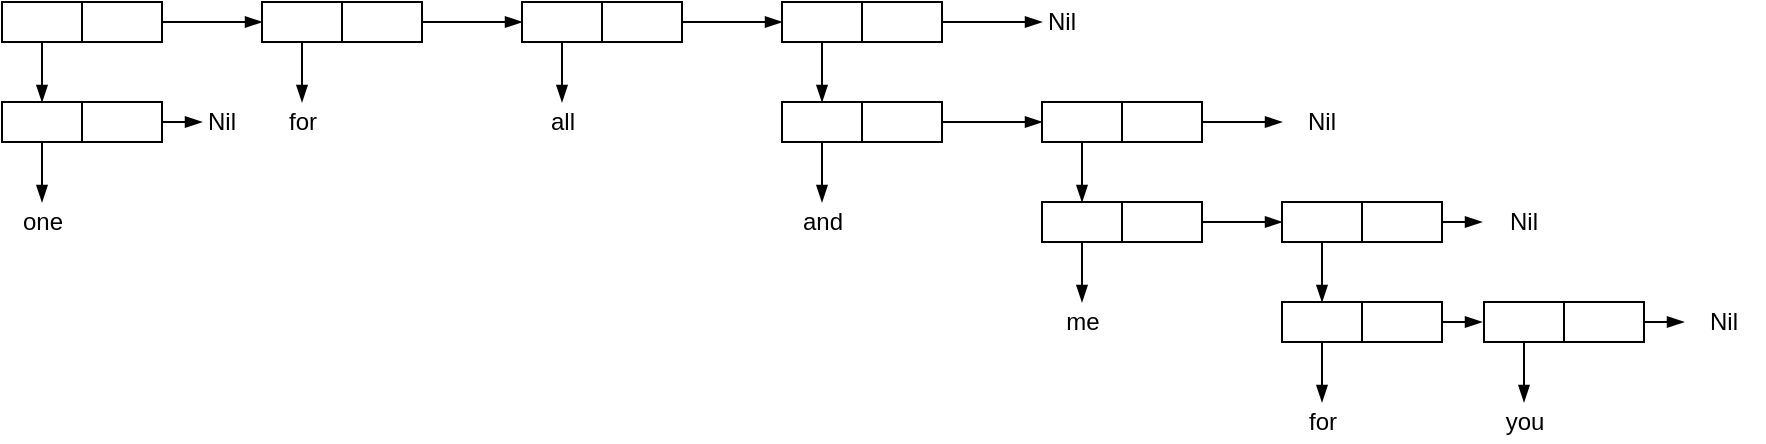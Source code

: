 <mxfile version="13.9.9" type="device"><diagram id="vVgejSHb8aWdrkX5DOxT" name="Страница 1"><mxGraphModel dx="1120" dy="758" grid="1" gridSize="10" guides="1" tooltips="1" connect="1" arrows="1" fold="1" page="1" pageScale="1" pageWidth="827" pageHeight="1169" math="0" shadow="0"><root><mxCell id="0"/><mxCell id="1" parent="0"/><mxCell id="uf1pgD1vwOxa0Cg9hHPr-1" value="" style="rounded=0;whiteSpace=wrap;html=1;" parent="1" vertex="1"><mxGeometry x="400" y="340" width="40" height="20" as="geometry"/></mxCell><mxCell id="uf1pgD1vwOxa0Cg9hHPr-2" value="" style="rounded=0;whiteSpace=wrap;html=1;" parent="1" vertex="1"><mxGeometry x="440" y="340" width="40" height="20" as="geometry"/></mxCell><mxCell id="uf1pgD1vwOxa0Cg9hHPr-3" value="" style="endArrow=blockThin;html=1;exitX=0.5;exitY=1;exitDx=0;exitDy=0;endFill=1;" parent="1" source="uf1pgD1vwOxa0Cg9hHPr-1" edge="1"><mxGeometry width="50" height="50" relative="1" as="geometry"><mxPoint x="450" y="410" as="sourcePoint"/><mxPoint x="420" y="390" as="targetPoint"/></mxGeometry></mxCell><mxCell id="uf1pgD1vwOxa0Cg9hHPr-4" value="" style="endArrow=blockThin;html=1;exitX=1;exitY=0.5;exitDx=0;exitDy=0;endFill=1;" parent="1" source="uf1pgD1vwOxa0Cg9hHPr-2" edge="1"><mxGeometry width="50" height="50" relative="1" as="geometry"><mxPoint x="430" y="370" as="sourcePoint"/><mxPoint x="530" y="350" as="targetPoint"/></mxGeometry></mxCell><mxCell id="uf1pgD1vwOxa0Cg9hHPr-5" value="Nil" style="text;html=1;strokeColor=none;fillColor=none;align=center;verticalAlign=middle;whiteSpace=wrap;rounded=0;" parent="1" vertex="1"><mxGeometry x="910" y="340" width="40" height="20" as="geometry"/></mxCell><mxCell id="uf1pgD1vwOxa0Cg9hHPr-6" value="one" style="text;html=1;align=center;verticalAlign=middle;resizable=0;points=[];autosize=1;" parent="1" vertex="1"><mxGeometry x="400" y="440" width="40" height="20" as="geometry"/></mxCell><mxCell id="uf1pgD1vwOxa0Cg9hHPr-7" value="" style="rounded=0;whiteSpace=wrap;html=1;" parent="1" vertex="1"><mxGeometry x="530" y="340" width="40" height="20" as="geometry"/></mxCell><mxCell id="uf1pgD1vwOxa0Cg9hHPr-8" value="" style="rounded=0;whiteSpace=wrap;html=1;" parent="1" vertex="1"><mxGeometry x="570" y="340" width="40" height="20" as="geometry"/></mxCell><mxCell id="uf1pgD1vwOxa0Cg9hHPr-9" value="" style="endArrow=blockThin;html=1;exitX=0.5;exitY=1;exitDx=0;exitDy=0;endFill=1;" parent="1" source="uf1pgD1vwOxa0Cg9hHPr-7" edge="1"><mxGeometry width="50" height="50" relative="1" as="geometry"><mxPoint x="580" y="410" as="sourcePoint"/><mxPoint x="550" y="390" as="targetPoint"/></mxGeometry></mxCell><mxCell id="uf1pgD1vwOxa0Cg9hHPr-10" value="" style="endArrow=blockThin;html=1;exitX=1;exitY=0.5;exitDx=0;exitDy=0;endFill=1;" parent="1" source="uf1pgD1vwOxa0Cg9hHPr-8" edge="1"><mxGeometry width="50" height="50" relative="1" as="geometry"><mxPoint x="560" y="370" as="sourcePoint"/><mxPoint x="660" y="350" as="targetPoint"/></mxGeometry></mxCell><mxCell id="uf1pgD1vwOxa0Cg9hHPr-11" value="for" style="text;html=1;align=center;verticalAlign=middle;resizable=0;points=[];autosize=1;" parent="1" vertex="1"><mxGeometry x="535" y="390" width="30" height="20" as="geometry"/></mxCell><mxCell id="uf1pgD1vwOxa0Cg9hHPr-12" value="" style="rounded=0;whiteSpace=wrap;html=1;" parent="1" vertex="1"><mxGeometry x="790" y="340" width="40" height="20" as="geometry"/></mxCell><mxCell id="uf1pgD1vwOxa0Cg9hHPr-13" value="" style="rounded=0;whiteSpace=wrap;html=1;" parent="1" vertex="1"><mxGeometry x="830" y="340" width="40" height="20" as="geometry"/></mxCell><mxCell id="uf1pgD1vwOxa0Cg9hHPr-14" value="" style="endArrow=blockThin;html=1;exitX=0.5;exitY=1;exitDx=0;exitDy=0;endFill=1;" parent="1" source="uf1pgD1vwOxa0Cg9hHPr-12" edge="1"><mxGeometry width="50" height="50" relative="1" as="geometry"><mxPoint x="840" y="410" as="sourcePoint"/><mxPoint x="810" y="390" as="targetPoint"/></mxGeometry></mxCell><mxCell id="uf1pgD1vwOxa0Cg9hHPr-15" value="" style="endArrow=blockThin;html=1;exitX=1;exitY=0.5;exitDx=0;exitDy=0;endFill=1;" parent="1" source="uf1pgD1vwOxa0Cg9hHPr-13" edge="1"><mxGeometry width="50" height="50" relative="1" as="geometry"><mxPoint x="820" y="370" as="sourcePoint"/><mxPoint x="920" y="350" as="targetPoint"/></mxGeometry></mxCell><mxCell id="uf1pgD1vwOxa0Cg9hHPr-16" value="and" style="text;html=1;align=center;verticalAlign=middle;resizable=0;points=[];autosize=1;" parent="1" vertex="1"><mxGeometry x="790" y="440" width="40" height="20" as="geometry"/></mxCell><mxCell id="uf1pgD1vwOxa0Cg9hHPr-17" value="" style="rounded=0;whiteSpace=wrap;html=1;" parent="1" vertex="1"><mxGeometry x="400" y="390" width="40" height="20" as="geometry"/></mxCell><mxCell id="uf1pgD1vwOxa0Cg9hHPr-18" value="" style="rounded=0;whiteSpace=wrap;html=1;" parent="1" vertex="1"><mxGeometry x="440" y="390" width="40" height="20" as="geometry"/></mxCell><mxCell id="uf1pgD1vwOxa0Cg9hHPr-19" value="" style="endArrow=blockThin;html=1;exitX=0.5;exitY=1;exitDx=0;exitDy=0;endFill=1;" parent="1" source="uf1pgD1vwOxa0Cg9hHPr-17" edge="1"><mxGeometry width="50" height="50" relative="1" as="geometry"><mxPoint x="450" y="460" as="sourcePoint"/><mxPoint x="420" y="440" as="targetPoint"/></mxGeometry></mxCell><mxCell id="uf1pgD1vwOxa0Cg9hHPr-20" value="" style="endArrow=blockThin;html=1;exitX=1;exitY=0.5;exitDx=0;exitDy=0;endFill=1;" parent="1" source="uf1pgD1vwOxa0Cg9hHPr-18" edge="1"><mxGeometry width="50" height="50" relative="1" as="geometry"><mxPoint x="430" y="420" as="sourcePoint"/><mxPoint x="500" y="400" as="targetPoint"/></mxGeometry></mxCell><mxCell id="uf1pgD1vwOxa0Cg9hHPr-26" value="" style="rounded=0;whiteSpace=wrap;html=1;" parent="1" vertex="1"><mxGeometry x="790" y="390" width="40" height="20" as="geometry"/></mxCell><mxCell id="uf1pgD1vwOxa0Cg9hHPr-27" value="" style="rounded=0;whiteSpace=wrap;html=1;" parent="1" vertex="1"><mxGeometry x="830" y="390" width="40" height="20" as="geometry"/></mxCell><mxCell id="uf1pgD1vwOxa0Cg9hHPr-28" value="" style="endArrow=blockThin;html=1;exitX=0.5;exitY=1;exitDx=0;exitDy=0;endFill=1;" parent="1" source="uf1pgD1vwOxa0Cg9hHPr-26" edge="1"><mxGeometry width="50" height="50" relative="1" as="geometry"><mxPoint x="840" y="460" as="sourcePoint"/><mxPoint x="810" y="440" as="targetPoint"/></mxGeometry></mxCell><mxCell id="uf1pgD1vwOxa0Cg9hHPr-30" value="Nil" style="text;html=1;strokeColor=none;fillColor=none;align=center;verticalAlign=middle;whiteSpace=wrap;rounded=0;" parent="1" vertex="1"><mxGeometry x="490" y="390" width="40" height="20" as="geometry"/></mxCell><mxCell id="O0bc6r0BZ4APH0YKxP3M-1" value="" style="rounded=0;whiteSpace=wrap;html=1;" vertex="1" parent="1"><mxGeometry x="660" y="340" width="40" height="20" as="geometry"/></mxCell><mxCell id="O0bc6r0BZ4APH0YKxP3M-2" value="" style="rounded=0;whiteSpace=wrap;html=1;" vertex="1" parent="1"><mxGeometry x="700" y="340" width="40" height="20" as="geometry"/></mxCell><mxCell id="O0bc6r0BZ4APH0YKxP3M-3" value="" style="endArrow=blockThin;html=1;exitX=0.5;exitY=1;exitDx=0;exitDy=0;endFill=1;" edge="1" parent="1" source="O0bc6r0BZ4APH0YKxP3M-1"><mxGeometry width="50" height="50" relative="1" as="geometry"><mxPoint x="710" y="410" as="sourcePoint"/><mxPoint x="680" y="390" as="targetPoint"/></mxGeometry></mxCell><mxCell id="O0bc6r0BZ4APH0YKxP3M-4" value="" style="endArrow=blockThin;html=1;exitX=1;exitY=0.5;exitDx=0;exitDy=0;endFill=1;" edge="1" parent="1" source="O0bc6r0BZ4APH0YKxP3M-2"><mxGeometry width="50" height="50" relative="1" as="geometry"><mxPoint x="690" y="370" as="sourcePoint"/><mxPoint x="790" y="350" as="targetPoint"/></mxGeometry></mxCell><mxCell id="O0bc6r0BZ4APH0YKxP3M-5" value="all" style="text;html=1;align=center;verticalAlign=middle;resizable=0;points=[];autosize=1;" vertex="1" parent="1"><mxGeometry x="665" y="390" width="30" height="20" as="geometry"/></mxCell><mxCell id="O0bc6r0BZ4APH0YKxP3M-6" value="" style="rounded=0;whiteSpace=wrap;html=1;" vertex="1" parent="1"><mxGeometry x="920" y="390" width="40" height="20" as="geometry"/></mxCell><mxCell id="O0bc6r0BZ4APH0YKxP3M-7" value="" style="rounded=0;whiteSpace=wrap;html=1;" vertex="1" parent="1"><mxGeometry x="960" y="390" width="40" height="20" as="geometry"/></mxCell><mxCell id="O0bc6r0BZ4APH0YKxP3M-8" value="" style="endArrow=blockThin;html=1;exitX=0.5;exitY=1;exitDx=0;exitDy=0;endFill=1;" edge="1" parent="1" source="O0bc6r0BZ4APH0YKxP3M-6"><mxGeometry width="50" height="50" relative="1" as="geometry"><mxPoint x="970" y="460" as="sourcePoint"/><mxPoint x="940" y="440" as="targetPoint"/></mxGeometry></mxCell><mxCell id="O0bc6r0BZ4APH0YKxP3M-9" value="" style="endArrow=blockThin;html=1;exitX=1;exitY=0.5;exitDx=0;exitDy=0;endFill=1;" edge="1" parent="1" source="O0bc6r0BZ4APH0YKxP3M-7"><mxGeometry width="50" height="50" relative="1" as="geometry"><mxPoint x="950" y="420" as="sourcePoint"/><mxPoint x="1040" y="400" as="targetPoint"/></mxGeometry></mxCell><mxCell id="O0bc6r0BZ4APH0YKxP3M-10" value="me" style="text;html=1;align=center;verticalAlign=middle;resizable=0;points=[];autosize=1;" vertex="1" parent="1"><mxGeometry x="925" y="490" width="30" height="20" as="geometry"/></mxCell><mxCell id="O0bc6r0BZ4APH0YKxP3M-11" value="" style="rounded=0;whiteSpace=wrap;html=1;" vertex="1" parent="1"><mxGeometry x="920" y="440" width="40" height="20" as="geometry"/></mxCell><mxCell id="O0bc6r0BZ4APH0YKxP3M-12" value="" style="rounded=0;whiteSpace=wrap;html=1;" vertex="1" parent="1"><mxGeometry x="960" y="440" width="40" height="20" as="geometry"/></mxCell><mxCell id="O0bc6r0BZ4APH0YKxP3M-13" value="" style="endArrow=blockThin;html=1;exitX=0.5;exitY=1;exitDx=0;exitDy=0;endFill=1;" edge="1" parent="1" source="O0bc6r0BZ4APH0YKxP3M-11"><mxGeometry width="50" height="50" relative="1" as="geometry"><mxPoint x="970" y="510" as="sourcePoint"/><mxPoint x="940" y="490" as="targetPoint"/></mxGeometry></mxCell><mxCell id="O0bc6r0BZ4APH0YKxP3M-14" value="" style="endArrow=blockThin;html=1;exitX=1;exitY=0.5;exitDx=0;exitDy=0;endFill=1;entryX=0;entryY=0.5;entryDx=0;entryDy=0;" edge="1" parent="1" source="O0bc6r0BZ4APH0YKxP3M-12" target="O0bc6r0BZ4APH0YKxP3M-17"><mxGeometry width="50" height="50" relative="1" as="geometry"><mxPoint x="950" y="470" as="sourcePoint"/><mxPoint x="1020" y="450" as="targetPoint"/></mxGeometry></mxCell><mxCell id="O0bc6r0BZ4APH0YKxP3M-16" value="" style="endArrow=blockThin;html=1;exitX=1;exitY=0.5;exitDx=0;exitDy=0;endFill=1;entryX=0;entryY=0.5;entryDx=0;entryDy=0;" edge="1" parent="1" source="uf1pgD1vwOxa0Cg9hHPr-27" target="O0bc6r0BZ4APH0YKxP3M-6"><mxGeometry width="50" height="50" relative="1" as="geometry"><mxPoint x="880" y="399.5" as="sourcePoint"/><mxPoint x="900" y="400" as="targetPoint"/></mxGeometry></mxCell><mxCell id="O0bc6r0BZ4APH0YKxP3M-17" value="" style="rounded=0;whiteSpace=wrap;html=1;" vertex="1" parent="1"><mxGeometry x="1040" y="440" width="40" height="20" as="geometry"/></mxCell><mxCell id="O0bc6r0BZ4APH0YKxP3M-18" value="" style="rounded=0;whiteSpace=wrap;html=1;" vertex="1" parent="1"><mxGeometry x="1080" y="440" width="40" height="20" as="geometry"/></mxCell><mxCell id="O0bc6r0BZ4APH0YKxP3M-19" value="" style="endArrow=blockThin;html=1;exitX=0.5;exitY=1;exitDx=0;exitDy=0;endFill=1;" edge="1" parent="1" source="O0bc6r0BZ4APH0YKxP3M-17"><mxGeometry width="50" height="50" relative="1" as="geometry"><mxPoint x="1090" y="510" as="sourcePoint"/><mxPoint x="1060" y="490" as="targetPoint"/></mxGeometry></mxCell><mxCell id="O0bc6r0BZ4APH0YKxP3M-20" value="" style="endArrow=blockThin;html=1;exitX=1;exitY=0.5;exitDx=0;exitDy=0;endFill=1;" edge="1" parent="1" source="O0bc6r0BZ4APH0YKxP3M-18"><mxGeometry width="50" height="50" relative="1" as="geometry"><mxPoint x="1070" y="470" as="sourcePoint"/><mxPoint x="1140" y="450" as="targetPoint"/></mxGeometry></mxCell><mxCell id="O0bc6r0BZ4APH0YKxP3M-21" value="for" style="text;html=1;align=center;verticalAlign=middle;resizable=0;points=[];autosize=1;" vertex="1" parent="1"><mxGeometry x="1045" y="540" width="30" height="20" as="geometry"/></mxCell><mxCell id="O0bc6r0BZ4APH0YKxP3M-22" value="" style="rounded=0;whiteSpace=wrap;html=1;" vertex="1" parent="1"><mxGeometry x="1040" y="490" width="40" height="20" as="geometry"/></mxCell><mxCell id="O0bc6r0BZ4APH0YKxP3M-23" value="" style="rounded=0;whiteSpace=wrap;html=1;" vertex="1" parent="1"><mxGeometry x="1080" y="490" width="40" height="20" as="geometry"/></mxCell><mxCell id="O0bc6r0BZ4APH0YKxP3M-24" value="" style="endArrow=blockThin;html=1;exitX=0.5;exitY=1;exitDx=0;exitDy=0;endFill=1;" edge="1" parent="1" source="O0bc6r0BZ4APH0YKxP3M-22"><mxGeometry width="50" height="50" relative="1" as="geometry"><mxPoint x="1090" y="560" as="sourcePoint"/><mxPoint x="1060" y="540" as="targetPoint"/></mxGeometry></mxCell><mxCell id="O0bc6r0BZ4APH0YKxP3M-25" value="" style="endArrow=blockThin;html=1;exitX=1;exitY=0.5;exitDx=0;exitDy=0;endFill=1;" edge="1" parent="1" source="O0bc6r0BZ4APH0YKxP3M-23"><mxGeometry width="50" height="50" relative="1" as="geometry"><mxPoint x="1070" y="520" as="sourcePoint"/><mxPoint x="1140" y="500" as="targetPoint"/></mxGeometry></mxCell><mxCell id="O0bc6r0BZ4APH0YKxP3M-26" value="you" style="text;html=1;align=center;verticalAlign=middle;resizable=0;points=[];autosize=1;" vertex="1" parent="1"><mxGeometry x="1146" y="540" width="30" height="20" as="geometry"/></mxCell><mxCell id="O0bc6r0BZ4APH0YKxP3M-27" value="" style="rounded=0;whiteSpace=wrap;html=1;" vertex="1" parent="1"><mxGeometry x="1141" y="490" width="40" height="20" as="geometry"/></mxCell><mxCell id="O0bc6r0BZ4APH0YKxP3M-28" value="" style="rounded=0;whiteSpace=wrap;html=1;" vertex="1" parent="1"><mxGeometry x="1181" y="490" width="40" height="20" as="geometry"/></mxCell><mxCell id="O0bc6r0BZ4APH0YKxP3M-29" value="" style="endArrow=blockThin;html=1;exitX=0.5;exitY=1;exitDx=0;exitDy=0;endFill=1;" edge="1" parent="1" source="O0bc6r0BZ4APH0YKxP3M-27"><mxGeometry width="50" height="50" relative="1" as="geometry"><mxPoint x="1191" y="560" as="sourcePoint"/><mxPoint x="1161" y="540" as="targetPoint"/></mxGeometry></mxCell><mxCell id="O0bc6r0BZ4APH0YKxP3M-30" value="" style="endArrow=blockThin;html=1;exitX=1;exitY=0.5;exitDx=0;exitDy=0;endFill=1;" edge="1" parent="1" source="O0bc6r0BZ4APH0YKxP3M-28"><mxGeometry width="50" height="50" relative="1" as="geometry"><mxPoint x="1171" y="520" as="sourcePoint"/><mxPoint x="1241" y="500" as="targetPoint"/></mxGeometry></mxCell><mxCell id="O0bc6r0BZ4APH0YKxP3M-31" value="Nil" style="text;html=1;strokeColor=none;fillColor=none;align=center;verticalAlign=middle;whiteSpace=wrap;rounded=0;" vertex="1" parent="1"><mxGeometry x="1040" y="390" width="40" height="20" as="geometry"/></mxCell><mxCell id="O0bc6r0BZ4APH0YKxP3M-32" value="Nil" style="text;html=1;strokeColor=none;fillColor=none;align=center;verticalAlign=middle;whiteSpace=wrap;rounded=0;" vertex="1" parent="1"><mxGeometry x="1141" y="440" width="40" height="20" as="geometry"/></mxCell><mxCell id="O0bc6r0BZ4APH0YKxP3M-33" value="Nil" style="text;html=1;strokeColor=none;fillColor=none;align=center;verticalAlign=middle;whiteSpace=wrap;rounded=0;" vertex="1" parent="1"><mxGeometry x="1241" y="490" width="40" height="20" as="geometry"/></mxCell></root></mxGraphModel></diagram></mxfile>